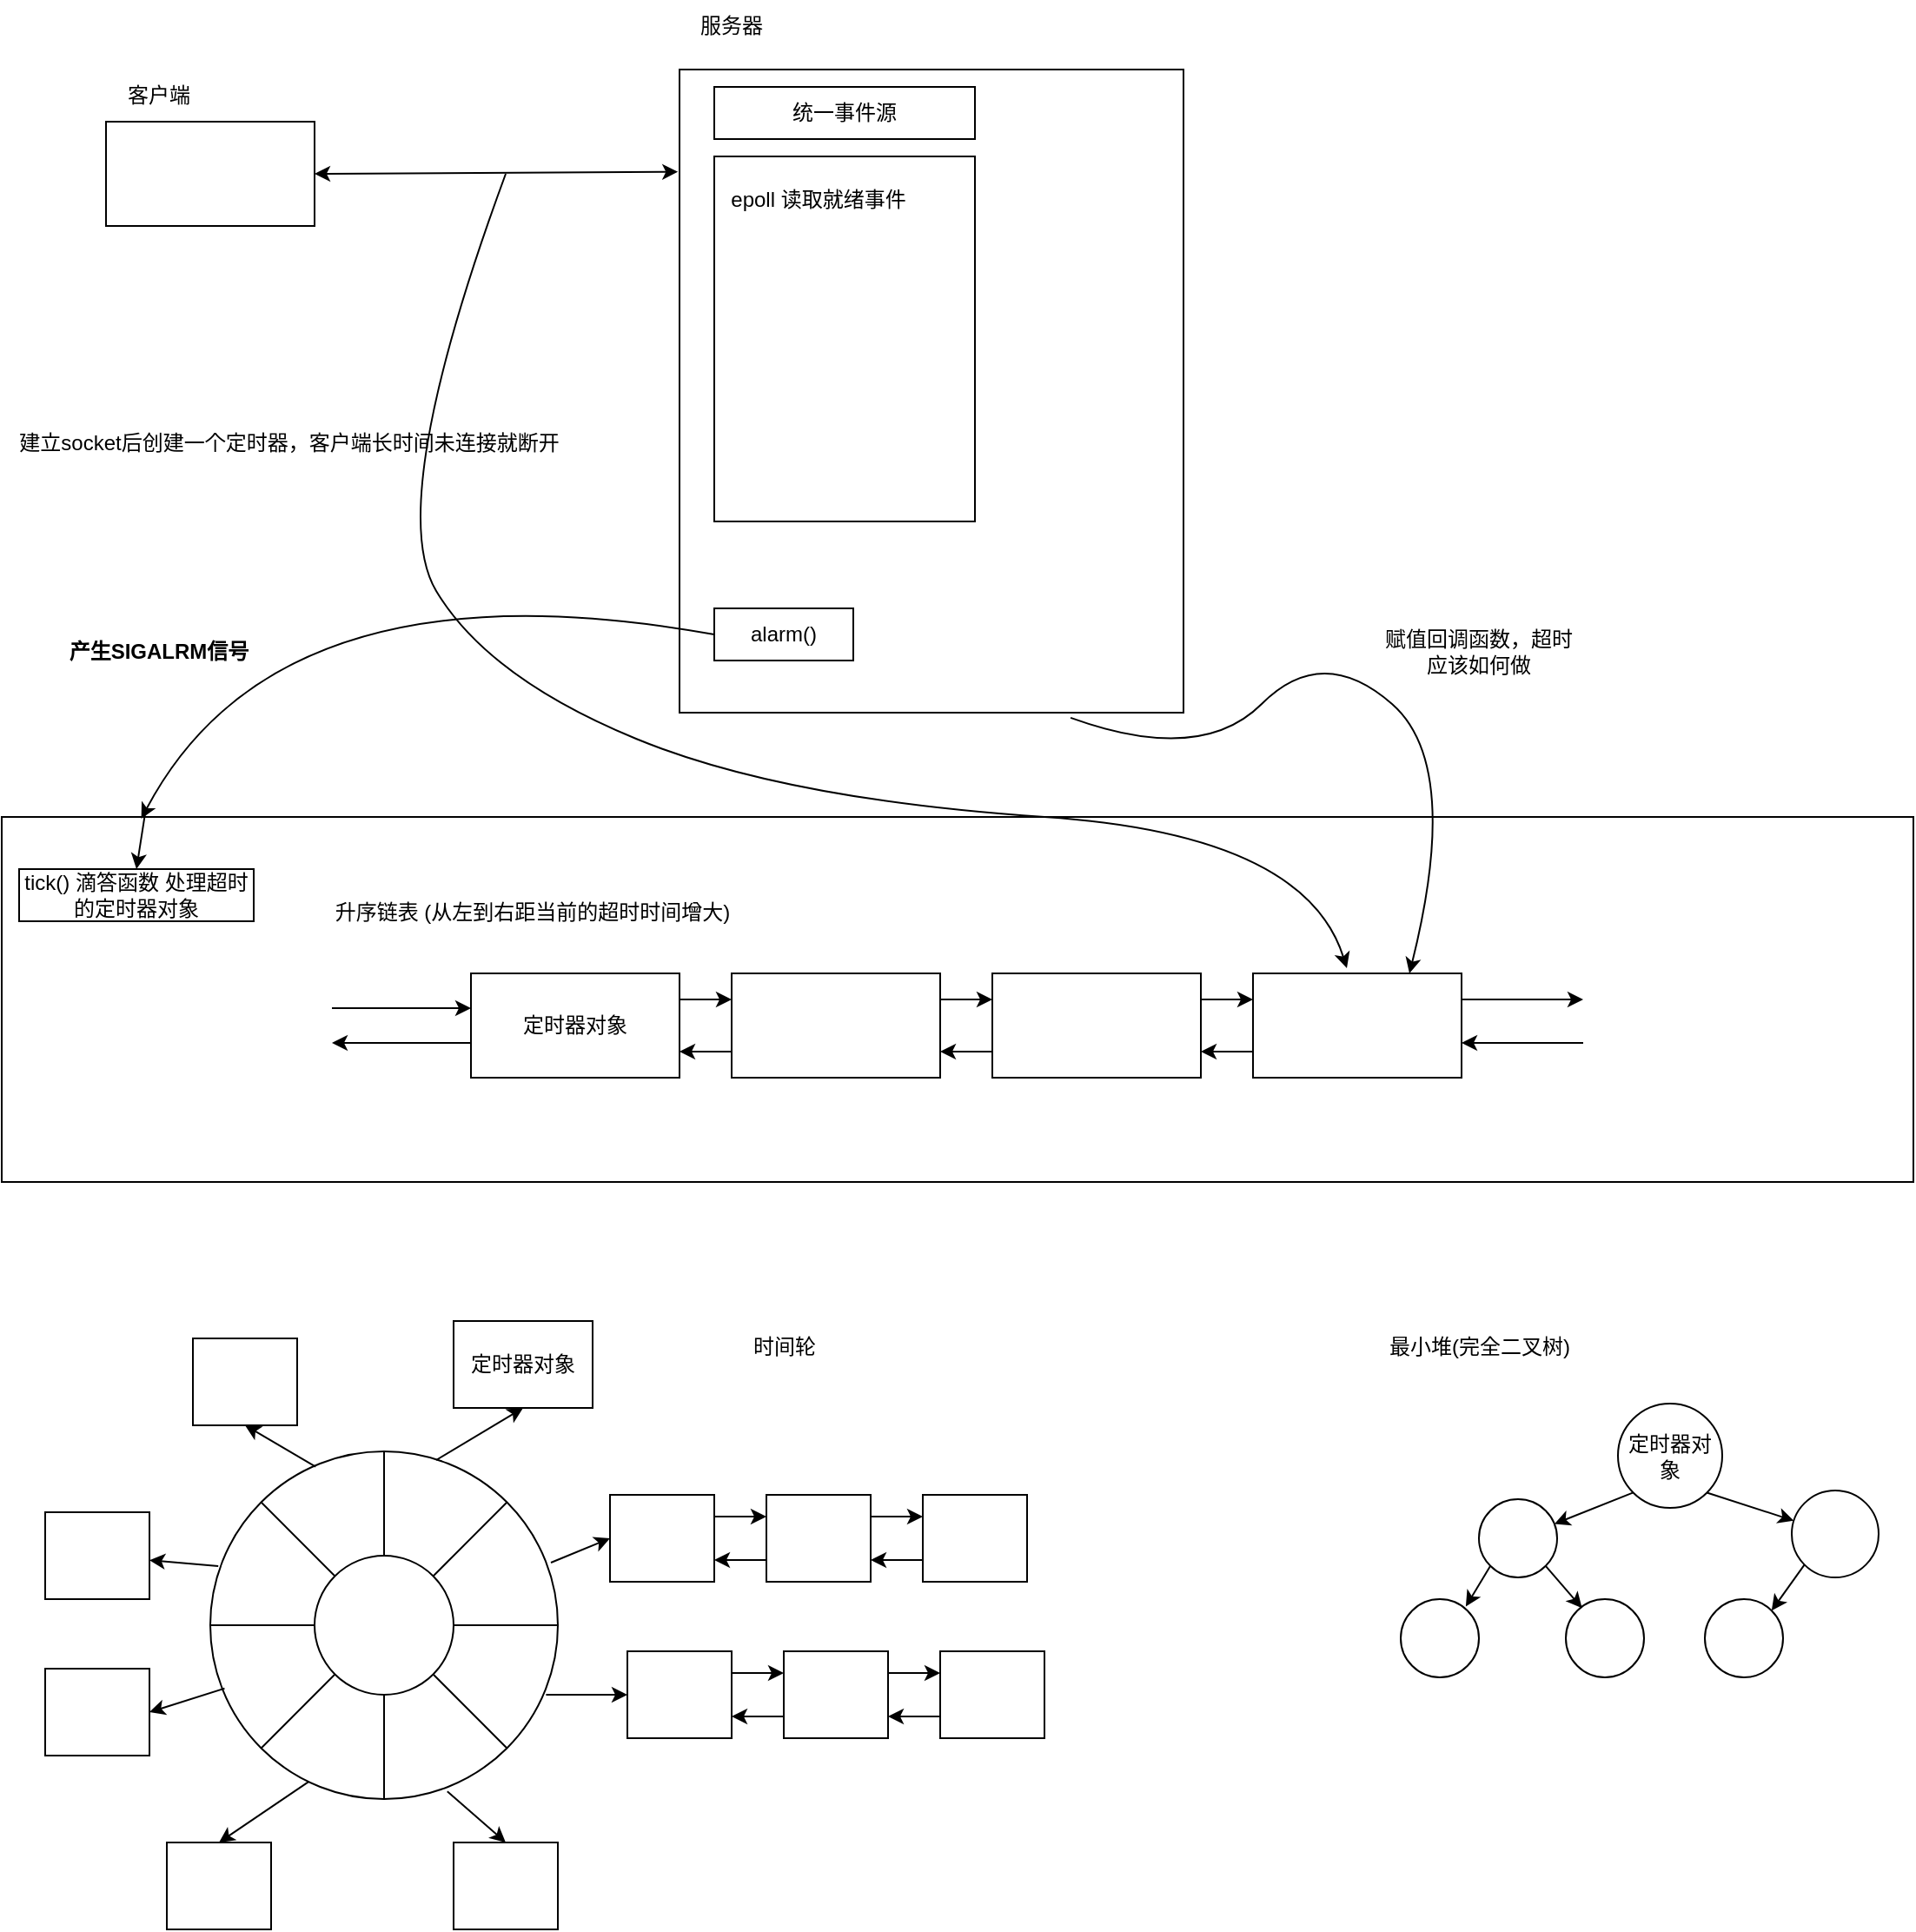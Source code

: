 <mxfile version="20.3.0" type="device"><diagram id="A2M85d3SetvxP7_FOgy7" name="第 1 页"><mxGraphModel dx="1662" dy="2034" grid="1" gridSize="10" guides="1" tooltips="1" connect="1" arrows="1" fold="1" page="1" pageScale="1" pageWidth="827" pageHeight="1169" math="0" shadow="0"><root><mxCell id="0"/><mxCell id="1" parent="0"/><mxCell id="obASjeC0mia2E1MT-0V2-42" value="" style="ellipse;whiteSpace=wrap;html=1;aspect=fixed;" parent="1" vertex="1"><mxGeometry x="190" y="385" width="200" height="200" as="geometry"/></mxCell><mxCell id="obASjeC0mia2E1MT-0V2-33" value="" style="rounded=0;whiteSpace=wrap;html=1;" parent="1" vertex="1"><mxGeometry x="70" y="20" width="1100" height="210" as="geometry"/></mxCell><mxCell id="obASjeC0mia2E1MT-0V2-1" value="" style="ellipse;whiteSpace=wrap;html=1;aspect=fixed;" parent="1" vertex="1"><mxGeometry x="250" y="445" width="80" height="80" as="geometry"/></mxCell><mxCell id="obASjeC0mia2E1MT-0V2-9" style="edgeStyle=orthogonalEdgeStyle;rounded=0;orthogonalLoop=1;jettySize=auto;html=1;exitX=1;exitY=0.25;exitDx=0;exitDy=0;entryX=0;entryY=0.25;entryDx=0;entryDy=0;" parent="1" source="obASjeC0mia2E1MT-0V2-2" target="obASjeC0mia2E1MT-0V2-3" edge="1"><mxGeometry relative="1" as="geometry"/></mxCell><mxCell id="obASjeC0mia2E1MT-0V2-2" value="定时器对象" style="rounded=0;whiteSpace=wrap;html=1;" parent="1" vertex="1"><mxGeometry x="340" y="110" width="120" height="60" as="geometry"/></mxCell><mxCell id="obASjeC0mia2E1MT-0V2-10" style="edgeStyle=orthogonalEdgeStyle;rounded=0;orthogonalLoop=1;jettySize=auto;html=1;exitX=0;exitY=0.75;exitDx=0;exitDy=0;entryX=1;entryY=0.75;entryDx=0;entryDy=0;" parent="1" source="obASjeC0mia2E1MT-0V2-3" target="obASjeC0mia2E1MT-0V2-2" edge="1"><mxGeometry relative="1" as="geometry"/></mxCell><mxCell id="obASjeC0mia2E1MT-0V2-11" style="edgeStyle=orthogonalEdgeStyle;rounded=0;orthogonalLoop=1;jettySize=auto;html=1;exitX=1;exitY=0.25;exitDx=0;exitDy=0;entryX=0;entryY=0.25;entryDx=0;entryDy=0;" parent="1" source="obASjeC0mia2E1MT-0V2-3" target="obASjeC0mia2E1MT-0V2-4" edge="1"><mxGeometry relative="1" as="geometry"/></mxCell><mxCell id="obASjeC0mia2E1MT-0V2-3" value="" style="rounded=0;whiteSpace=wrap;html=1;" parent="1" vertex="1"><mxGeometry x="490" y="110" width="120" height="60" as="geometry"/></mxCell><mxCell id="obASjeC0mia2E1MT-0V2-12" style="edgeStyle=orthogonalEdgeStyle;rounded=0;orthogonalLoop=1;jettySize=auto;html=1;exitX=0;exitY=0.75;exitDx=0;exitDy=0;entryX=1;entryY=0.75;entryDx=0;entryDy=0;" parent="1" source="obASjeC0mia2E1MT-0V2-4" target="obASjeC0mia2E1MT-0V2-3" edge="1"><mxGeometry relative="1" as="geometry"/></mxCell><mxCell id="obASjeC0mia2E1MT-0V2-13" style="edgeStyle=orthogonalEdgeStyle;rounded=0;orthogonalLoop=1;jettySize=auto;html=1;exitX=1;exitY=0.25;exitDx=0;exitDy=0;entryX=0;entryY=0.25;entryDx=0;entryDy=0;" parent="1" source="obASjeC0mia2E1MT-0V2-4" target="obASjeC0mia2E1MT-0V2-5" edge="1"><mxGeometry relative="1" as="geometry"/></mxCell><mxCell id="obASjeC0mia2E1MT-0V2-4" value="" style="rounded=0;whiteSpace=wrap;html=1;" parent="1" vertex="1"><mxGeometry x="640" y="110" width="120" height="60" as="geometry"/></mxCell><mxCell id="obASjeC0mia2E1MT-0V2-14" style="edgeStyle=orthogonalEdgeStyle;rounded=0;orthogonalLoop=1;jettySize=auto;html=1;exitX=0;exitY=0.75;exitDx=0;exitDy=0;entryX=1;entryY=0.75;entryDx=0;entryDy=0;" parent="1" source="obASjeC0mia2E1MT-0V2-5" target="obASjeC0mia2E1MT-0V2-4" edge="1"><mxGeometry relative="1" as="geometry"/></mxCell><mxCell id="obASjeC0mia2E1MT-0V2-15" style="edgeStyle=orthogonalEdgeStyle;rounded=0;orthogonalLoop=1;jettySize=auto;html=1;exitX=1;exitY=0.25;exitDx=0;exitDy=0;" parent="1" source="obASjeC0mia2E1MT-0V2-5" edge="1"><mxGeometry relative="1" as="geometry"><mxPoint x="980" y="125" as="targetPoint"/></mxGeometry></mxCell><mxCell id="obASjeC0mia2E1MT-0V2-5" value="" style="rounded=0;whiteSpace=wrap;html=1;" parent="1" vertex="1"><mxGeometry x="790" y="110" width="120" height="60" as="geometry"/></mxCell><mxCell id="obASjeC0mia2E1MT-0V2-6" value="升序链表 (从左到右距当前的超时时间增大)" style="text;html=1;align=center;verticalAlign=middle;resizable=0;points=[];autosize=1;strokeColor=none;fillColor=none;" parent="1" vertex="1"><mxGeometry x="250" y="60" width="250" height="30" as="geometry"/></mxCell><mxCell id="obASjeC0mia2E1MT-0V2-7" value="" style="endArrow=classic;html=1;rounded=0;" parent="1" edge="1"><mxGeometry width="50" height="50" relative="1" as="geometry"><mxPoint x="260" y="130" as="sourcePoint"/><mxPoint x="340" y="130" as="targetPoint"/></mxGeometry></mxCell><mxCell id="obASjeC0mia2E1MT-0V2-8" value="" style="endArrow=classic;html=1;rounded=0;" parent="1" edge="1"><mxGeometry width="50" height="50" relative="1" as="geometry"><mxPoint x="340" y="150" as="sourcePoint"/><mxPoint x="260" y="150" as="targetPoint"/></mxGeometry></mxCell><mxCell id="obASjeC0mia2E1MT-0V2-16" value="" style="endArrow=classic;html=1;rounded=0;" parent="1" edge="1"><mxGeometry width="50" height="50" relative="1" as="geometry"><mxPoint x="980" y="150" as="sourcePoint"/><mxPoint x="910" y="150" as="targetPoint"/></mxGeometry></mxCell><mxCell id="obASjeC0mia2E1MT-0V2-17" value="" style="rounded=0;whiteSpace=wrap;html=1;" parent="1" vertex="1"><mxGeometry x="460" y="-410" width="290" height="370" as="geometry"/></mxCell><mxCell id="obASjeC0mia2E1MT-0V2-19" value="服务器" style="text;html=1;strokeColor=none;fillColor=none;align=center;verticalAlign=middle;whiteSpace=wrap;rounded=0;" parent="1" vertex="1"><mxGeometry x="460" y="-450" width="60" height="30" as="geometry"/></mxCell><mxCell id="obASjeC0mia2E1MT-0V2-20" value="" style="rounded=0;whiteSpace=wrap;html=1;" parent="1" vertex="1"><mxGeometry x="130" y="-380" width="120" height="60" as="geometry"/></mxCell><mxCell id="obASjeC0mia2E1MT-0V2-23" value="客户端" style="text;html=1;align=center;verticalAlign=middle;resizable=0;points=[];autosize=1;strokeColor=none;fillColor=none;" parent="1" vertex="1"><mxGeometry x="130" y="-410" width="60" height="30" as="geometry"/></mxCell><mxCell id="obASjeC0mia2E1MT-0V2-25" value="" style="endArrow=classic;startArrow=classic;html=1;rounded=0;exitX=1;exitY=0.5;exitDx=0;exitDy=0;entryX=-0.003;entryY=0.159;entryDx=0;entryDy=0;entryPerimeter=0;" parent="1" source="obASjeC0mia2E1MT-0V2-20" target="obASjeC0mia2E1MT-0V2-17" edge="1"><mxGeometry width="50" height="50" relative="1" as="geometry"><mxPoint x="360" y="-290" as="sourcePoint"/><mxPoint x="410" y="-340" as="targetPoint"/></mxGeometry></mxCell><mxCell id="obASjeC0mia2E1MT-0V2-26" value="" style="curved=1;endArrow=classic;html=1;rounded=0;entryX=0.45;entryY=-0.05;entryDx=0;entryDy=0;entryPerimeter=0;" parent="1" target="obASjeC0mia2E1MT-0V2-5" edge="1"><mxGeometry width="50" height="50" relative="1" as="geometry"><mxPoint x="360" y="-350" as="sourcePoint"/><mxPoint x="280" y="-140" as="targetPoint"/><Array as="points"><mxPoint x="290" y="-160"/><mxPoint x="350" y="-60"/><mxPoint x="520" y="10"/><mxPoint x="820" y="30"/></Array></mxGeometry></mxCell><mxCell id="obASjeC0mia2E1MT-0V2-27" value="建立socket后创建一个定时器，客户端长时间未连接就断开" style="text;html=1;align=center;verticalAlign=middle;resizable=0;points=[];autosize=1;strokeColor=none;fillColor=none;" parent="1" vertex="1"><mxGeometry x="70" y="-210" width="330" height="30" as="geometry"/></mxCell><mxCell id="obASjeC0mia2E1MT-0V2-30" value="" style="curved=1;endArrow=classic;html=1;rounded=0;exitX=0.776;exitY=1.008;exitDx=0;exitDy=0;exitPerimeter=0;entryX=0.75;entryY=0;entryDx=0;entryDy=0;" parent="1" source="obASjeC0mia2E1MT-0V2-17" target="obASjeC0mia2E1MT-0V2-5" edge="1"><mxGeometry width="50" height="50" relative="1" as="geometry"><mxPoint x="990" y="-140" as="sourcePoint"/><mxPoint x="1040" y="-190" as="targetPoint"/><Array as="points"><mxPoint x="760" y="-10"/><mxPoint x="830" y="-80"/><mxPoint x="910" y="-10"/></Array></mxGeometry></mxCell><mxCell id="obASjeC0mia2E1MT-0V2-31" value="赋值回调函数，超时应该如何做" style="text;html=1;strokeColor=none;fillColor=none;align=center;verticalAlign=middle;whiteSpace=wrap;rounded=0;" parent="1" vertex="1"><mxGeometry x="860" y="-90" width="120" height="30" as="geometry"/></mxCell><mxCell id="obASjeC0mia2E1MT-0V2-32" value="alarm()" style="rounded=0;whiteSpace=wrap;html=1;" parent="1" vertex="1"><mxGeometry x="480" y="-100" width="80" height="30" as="geometry"/></mxCell><mxCell id="obASjeC0mia2E1MT-0V2-34" value="" style="curved=1;endArrow=classic;html=1;rounded=0;exitX=0;exitY=0.5;exitDx=0;exitDy=0;entryX=0.073;entryY=0.005;entryDx=0;entryDy=0;entryPerimeter=0;" parent="1" source="obASjeC0mia2E1MT-0V2-32" target="obASjeC0mia2E1MT-0V2-33" edge="1"><mxGeometry width="50" height="50" relative="1" as="geometry"><mxPoint x="140" y="-70" as="sourcePoint"/><mxPoint x="60" y="-60" as="targetPoint"/><Array as="points"><mxPoint x="230" y="-130"/></Array></mxGeometry></mxCell><mxCell id="obASjeC0mia2E1MT-0V2-35" value="&lt;b&gt;产生SIGALRM信号&lt;/b&gt;" style="text;html=1;align=center;verticalAlign=middle;resizable=0;points=[];autosize=1;strokeColor=none;fillColor=none;" parent="1" vertex="1"><mxGeometry x="95" y="-90" width="130" height="30" as="geometry"/></mxCell><mxCell id="obASjeC0mia2E1MT-0V2-37" value="tick() 滴答函数 处理超时的定时器对象" style="rounded=0;whiteSpace=wrap;html=1;" parent="1" vertex="1"><mxGeometry x="80" y="50" width="135" height="30" as="geometry"/></mxCell><mxCell id="obASjeC0mia2E1MT-0V2-38" value="" style="endArrow=classic;html=1;rounded=0;entryX=0.5;entryY=0;entryDx=0;entryDy=0;exitX=0.075;exitY=-0.01;exitDx=0;exitDy=0;exitPerimeter=0;" parent="1" source="obASjeC0mia2E1MT-0V2-33" target="obASjeC0mia2E1MT-0V2-37" edge="1"><mxGeometry width="50" height="50" relative="1" as="geometry"><mxPoint x="-10" y="40" as="sourcePoint"/><mxPoint x="40" y="-10" as="targetPoint"/></mxGeometry></mxCell><mxCell id="obASjeC0mia2E1MT-0V2-39" value="" style="rounded=0;whiteSpace=wrap;html=1;" parent="1" vertex="1"><mxGeometry x="480" y="-360" width="150" height="210" as="geometry"/></mxCell><mxCell id="obASjeC0mia2E1MT-0V2-40" value="epoll 读取就绪事件" style="text;html=1;strokeColor=none;fillColor=none;align=center;verticalAlign=middle;whiteSpace=wrap;rounded=0;" parent="1" vertex="1"><mxGeometry x="480" y="-350" width="120" height="30" as="geometry"/></mxCell><mxCell id="obASjeC0mia2E1MT-0V2-41" value="统一事件源" style="rounded=0;whiteSpace=wrap;html=1;" parent="1" vertex="1"><mxGeometry x="480" y="-400" width="150" height="30" as="geometry"/></mxCell><mxCell id="obASjeC0mia2E1MT-0V2-43" value="" style="endArrow=none;html=1;rounded=0;exitX=0.5;exitY=0;exitDx=0;exitDy=0;entryX=0.5;entryY=0;entryDx=0;entryDy=0;" parent="1" source="obASjeC0mia2E1MT-0V2-1" target="obASjeC0mia2E1MT-0V2-42" edge="1"><mxGeometry width="50" height="50" relative="1" as="geometry"><mxPoint x="260" y="370" as="sourcePoint"/><mxPoint x="310" y="320" as="targetPoint"/></mxGeometry></mxCell><mxCell id="obASjeC0mia2E1MT-0V2-44" value="" style="endArrow=none;html=1;rounded=0;exitX=1;exitY=0;exitDx=0;exitDy=0;entryX=1;entryY=0;entryDx=0;entryDy=0;" parent="1" source="obASjeC0mia2E1MT-0V2-1" target="obASjeC0mia2E1MT-0V2-42" edge="1"><mxGeometry width="50" height="50" relative="1" as="geometry"><mxPoint x="300" y="455" as="sourcePoint"/><mxPoint x="300" y="395" as="targetPoint"/></mxGeometry></mxCell><mxCell id="obASjeC0mia2E1MT-0V2-45" value="" style="endArrow=none;html=1;rounded=0;exitX=1;exitY=0.5;exitDx=0;exitDy=0;entryX=1;entryY=0.5;entryDx=0;entryDy=0;" parent="1" source="obASjeC0mia2E1MT-0V2-1" target="obASjeC0mia2E1MT-0V2-42" edge="1"><mxGeometry width="50" height="50" relative="1" as="geometry"><mxPoint x="310" y="465" as="sourcePoint"/><mxPoint x="310" y="405" as="targetPoint"/></mxGeometry></mxCell><mxCell id="obASjeC0mia2E1MT-0V2-46" value="" style="endArrow=none;html=1;rounded=0;exitX=1;exitY=1;exitDx=0;exitDy=0;entryX=1;entryY=1;entryDx=0;entryDy=0;" parent="1" source="obASjeC0mia2E1MT-0V2-1" target="obASjeC0mia2E1MT-0V2-42" edge="1"><mxGeometry width="50" height="50" relative="1" as="geometry"><mxPoint x="320" y="475" as="sourcePoint"/><mxPoint x="320" y="415" as="targetPoint"/></mxGeometry></mxCell><mxCell id="obASjeC0mia2E1MT-0V2-47" value="" style="endArrow=none;html=1;rounded=0;exitX=0.5;exitY=1;exitDx=0;exitDy=0;entryX=0.5;entryY=1;entryDx=0;entryDy=0;" parent="1" source="obASjeC0mia2E1MT-0V2-1" target="obASjeC0mia2E1MT-0V2-42" edge="1"><mxGeometry width="50" height="50" relative="1" as="geometry"><mxPoint x="330" y="485" as="sourcePoint"/><mxPoint x="330" y="425" as="targetPoint"/></mxGeometry></mxCell><mxCell id="obASjeC0mia2E1MT-0V2-48" value="" style="endArrow=none;html=1;rounded=0;exitX=0;exitY=1;exitDx=0;exitDy=0;entryX=0;entryY=1;entryDx=0;entryDy=0;" parent="1" source="obASjeC0mia2E1MT-0V2-42" target="obASjeC0mia2E1MT-0V2-1" edge="1"><mxGeometry width="50" height="50" relative="1" as="geometry"><mxPoint x="340" y="495" as="sourcePoint"/><mxPoint x="340" y="435" as="targetPoint"/></mxGeometry></mxCell><mxCell id="obASjeC0mia2E1MT-0V2-49" value="" style="endArrow=none;html=1;rounded=0;entryX=0;entryY=0.5;entryDx=0;entryDy=0;" parent="1" source="obASjeC0mia2E1MT-0V2-42" target="obASjeC0mia2E1MT-0V2-1" edge="1"><mxGeometry width="50" height="50" relative="1" as="geometry"><mxPoint x="350" y="505" as="sourcePoint"/><mxPoint x="350" y="445" as="targetPoint"/></mxGeometry></mxCell><mxCell id="obASjeC0mia2E1MT-0V2-50" value="" style="endArrow=none;html=1;rounded=0;entryX=0;entryY=0;entryDx=0;entryDy=0;" parent="1" source="obASjeC0mia2E1MT-0V2-42" target="obASjeC0mia2E1MT-0V2-1" edge="1"><mxGeometry width="50" height="50" relative="1" as="geometry"><mxPoint x="360" y="515" as="sourcePoint"/><mxPoint x="360" y="455" as="targetPoint"/></mxGeometry></mxCell><mxCell id="obASjeC0mia2E1MT-0V2-56" style="edgeStyle=orthogonalEdgeStyle;rounded=0;orthogonalLoop=1;jettySize=auto;html=1;exitX=1;exitY=0.25;exitDx=0;exitDy=0;entryX=0;entryY=0.25;entryDx=0;entryDy=0;" parent="1" source="obASjeC0mia2E1MT-0V2-52" target="obASjeC0mia2E1MT-0V2-54" edge="1"><mxGeometry relative="1" as="geometry"/></mxCell><mxCell id="obASjeC0mia2E1MT-0V2-52" value="" style="rounded=0;whiteSpace=wrap;html=1;" parent="1" vertex="1"><mxGeometry x="420" y="410" width="60" height="50" as="geometry"/></mxCell><mxCell id="obASjeC0mia2E1MT-0V2-53" value="" style="endArrow=classic;html=1;rounded=0;exitX=0.98;exitY=0.32;exitDx=0;exitDy=0;exitPerimeter=0;entryX=0;entryY=0.5;entryDx=0;entryDy=0;" parent="1" source="obASjeC0mia2E1MT-0V2-42" target="obASjeC0mia2E1MT-0V2-52" edge="1"><mxGeometry width="50" height="50" relative="1" as="geometry"><mxPoint x="360" y="390" as="sourcePoint"/><mxPoint x="410" y="340" as="targetPoint"/></mxGeometry></mxCell><mxCell id="obASjeC0mia2E1MT-0V2-57" style="edgeStyle=orthogonalEdgeStyle;rounded=0;orthogonalLoop=1;jettySize=auto;html=1;exitX=1;exitY=0.25;exitDx=0;exitDy=0;entryX=0;entryY=0.25;entryDx=0;entryDy=0;" parent="1" source="obASjeC0mia2E1MT-0V2-54" target="obASjeC0mia2E1MT-0V2-55" edge="1"><mxGeometry relative="1" as="geometry"/></mxCell><mxCell id="obASjeC0mia2E1MT-0V2-59" style="edgeStyle=orthogonalEdgeStyle;rounded=0;orthogonalLoop=1;jettySize=auto;html=1;exitX=0;exitY=0.75;exitDx=0;exitDy=0;entryX=1;entryY=0.75;entryDx=0;entryDy=0;" parent="1" source="obASjeC0mia2E1MT-0V2-54" target="obASjeC0mia2E1MT-0V2-52" edge="1"><mxGeometry relative="1" as="geometry"/></mxCell><mxCell id="obASjeC0mia2E1MT-0V2-54" value="" style="rounded=0;whiteSpace=wrap;html=1;" parent="1" vertex="1"><mxGeometry x="510" y="410" width="60" height="50" as="geometry"/></mxCell><mxCell id="obASjeC0mia2E1MT-0V2-58" style="edgeStyle=orthogonalEdgeStyle;rounded=0;orthogonalLoop=1;jettySize=auto;html=1;exitX=0;exitY=0.75;exitDx=0;exitDy=0;entryX=1;entryY=0.75;entryDx=0;entryDy=0;" parent="1" source="obASjeC0mia2E1MT-0V2-55" target="obASjeC0mia2E1MT-0V2-54" edge="1"><mxGeometry relative="1" as="geometry"/></mxCell><mxCell id="obASjeC0mia2E1MT-0V2-55" value="" style="rounded=0;whiteSpace=wrap;html=1;" parent="1" vertex="1"><mxGeometry x="600" y="410" width="60" height="50" as="geometry"/></mxCell><mxCell id="obASjeC0mia2E1MT-0V2-60" style="edgeStyle=orthogonalEdgeStyle;rounded=0;orthogonalLoop=1;jettySize=auto;html=1;exitX=1;exitY=0.25;exitDx=0;exitDy=0;entryX=0;entryY=0.25;entryDx=0;entryDy=0;" parent="1" source="obASjeC0mia2E1MT-0V2-61" target="obASjeC0mia2E1MT-0V2-64" edge="1"><mxGeometry relative="1" as="geometry"/></mxCell><mxCell id="obASjeC0mia2E1MT-0V2-61" value="" style="rounded=0;whiteSpace=wrap;html=1;" parent="1" vertex="1"><mxGeometry x="430" y="500" width="60" height="50" as="geometry"/></mxCell><mxCell id="obASjeC0mia2E1MT-0V2-62" style="edgeStyle=orthogonalEdgeStyle;rounded=0;orthogonalLoop=1;jettySize=auto;html=1;exitX=1;exitY=0.25;exitDx=0;exitDy=0;entryX=0;entryY=0.25;entryDx=0;entryDy=0;" parent="1" source="obASjeC0mia2E1MT-0V2-64" target="obASjeC0mia2E1MT-0V2-66" edge="1"><mxGeometry relative="1" as="geometry"/></mxCell><mxCell id="obASjeC0mia2E1MT-0V2-63" style="edgeStyle=orthogonalEdgeStyle;rounded=0;orthogonalLoop=1;jettySize=auto;html=1;exitX=0;exitY=0.75;exitDx=0;exitDy=0;entryX=1;entryY=0.75;entryDx=0;entryDy=0;" parent="1" source="obASjeC0mia2E1MT-0V2-64" target="obASjeC0mia2E1MT-0V2-61" edge="1"><mxGeometry relative="1" as="geometry"/></mxCell><mxCell id="obASjeC0mia2E1MT-0V2-64" value="" style="rounded=0;whiteSpace=wrap;html=1;" parent="1" vertex="1"><mxGeometry x="520" y="500" width="60" height="50" as="geometry"/></mxCell><mxCell id="obASjeC0mia2E1MT-0V2-65" style="edgeStyle=orthogonalEdgeStyle;rounded=0;orthogonalLoop=1;jettySize=auto;html=1;exitX=0;exitY=0.75;exitDx=0;exitDy=0;entryX=1;entryY=0.75;entryDx=0;entryDy=0;" parent="1" source="obASjeC0mia2E1MT-0V2-66" target="obASjeC0mia2E1MT-0V2-64" edge="1"><mxGeometry relative="1" as="geometry"/></mxCell><mxCell id="obASjeC0mia2E1MT-0V2-66" value="" style="rounded=0;whiteSpace=wrap;html=1;" parent="1" vertex="1"><mxGeometry x="610" y="500" width="60" height="50" as="geometry"/></mxCell><mxCell id="obASjeC0mia2E1MT-0V2-67" value="" style="endArrow=classic;html=1;rounded=0;entryX=0;entryY=0.5;entryDx=0;entryDy=0;exitX=0.966;exitY=0.7;exitDx=0;exitDy=0;exitPerimeter=0;" parent="1" source="obASjeC0mia2E1MT-0V2-42" target="obASjeC0mia2E1MT-0V2-61" edge="1"><mxGeometry width="50" height="50" relative="1" as="geometry"><mxPoint x="390" y="610" as="sourcePoint"/><mxPoint x="440" y="560" as="targetPoint"/></mxGeometry></mxCell><mxCell id="obASjeC0mia2E1MT-0V2-68" value="定时器对象" style="rounded=0;whiteSpace=wrap;html=1;" parent="1" vertex="1"><mxGeometry x="330" y="310" width="80" height="50" as="geometry"/></mxCell><mxCell id="obASjeC0mia2E1MT-0V2-69" value="" style="rounded=0;whiteSpace=wrap;html=1;" parent="1" vertex="1"><mxGeometry x="180" y="320" width="60" height="50" as="geometry"/></mxCell><mxCell id="obASjeC0mia2E1MT-0V2-70" value="" style="rounded=0;whiteSpace=wrap;html=1;" parent="1" vertex="1"><mxGeometry x="95" y="420" width="60" height="50" as="geometry"/></mxCell><mxCell id="obASjeC0mia2E1MT-0V2-71" value="" style="rounded=0;whiteSpace=wrap;html=1;" parent="1" vertex="1"><mxGeometry x="95" y="510" width="60" height="50" as="geometry"/></mxCell><mxCell id="obASjeC0mia2E1MT-0V2-72" value="" style="rounded=0;whiteSpace=wrap;html=1;" parent="1" vertex="1"><mxGeometry x="165" y="610" width="60" height="50" as="geometry"/></mxCell><mxCell id="obASjeC0mia2E1MT-0V2-73" value="" style="rounded=0;whiteSpace=wrap;html=1;" parent="1" vertex="1"><mxGeometry x="330" y="610" width="60" height="50" as="geometry"/></mxCell><mxCell id="obASjeC0mia2E1MT-0V2-75" value="" style="endArrow=classic;html=1;rounded=0;exitX=0.65;exitY=0.025;exitDx=0;exitDy=0;exitPerimeter=0;entryX=0.5;entryY=1;entryDx=0;entryDy=0;" parent="1" source="obASjeC0mia2E1MT-0V2-42" target="obASjeC0mia2E1MT-0V2-68" edge="1"><mxGeometry width="50" height="50" relative="1" as="geometry"><mxPoint x="250" y="360" as="sourcePoint"/><mxPoint x="300" y="310" as="targetPoint"/></mxGeometry></mxCell><mxCell id="obASjeC0mia2E1MT-0V2-76" value="" style="endArrow=classic;html=1;rounded=0;exitX=0.303;exitY=0.044;exitDx=0;exitDy=0;exitPerimeter=0;entryX=0.5;entryY=1;entryDx=0;entryDy=0;" parent="1" source="obASjeC0mia2E1MT-0V2-42" target="obASjeC0mia2E1MT-0V2-69" edge="1"><mxGeometry width="50" height="50" relative="1" as="geometry"><mxPoint x="130" y="410" as="sourcePoint"/><mxPoint x="180" y="360" as="targetPoint"/></mxGeometry></mxCell><mxCell id="obASjeC0mia2E1MT-0V2-77" value="" style="endArrow=classic;html=1;rounded=0;exitX=0.023;exitY=0.33;exitDx=0;exitDy=0;exitPerimeter=0;" parent="1" source="obASjeC0mia2E1MT-0V2-42" target="obASjeC0mia2E1MT-0V2-70" edge="1"><mxGeometry width="50" height="50" relative="1" as="geometry"><mxPoint x="190" y="450" as="sourcePoint"/><mxPoint x="90" y="360" as="targetPoint"/></mxGeometry></mxCell><mxCell id="obASjeC0mia2E1MT-0V2-78" value="" style="endArrow=classic;html=1;rounded=0;exitX=0.041;exitY=0.682;exitDx=0;exitDy=0;exitPerimeter=0;entryX=1;entryY=0.5;entryDx=0;entryDy=0;" parent="1" source="obASjeC0mia2E1MT-0V2-42" target="obASjeC0mia2E1MT-0V2-71" edge="1"><mxGeometry width="50" height="50" relative="1" as="geometry"><mxPoint x="10" y="610" as="sourcePoint"/><mxPoint x="60" y="560" as="targetPoint"/></mxGeometry></mxCell><mxCell id="obASjeC0mia2E1MT-0V2-79" value="" style="endArrow=classic;html=1;rounded=0;exitX=0.282;exitY=0.951;exitDx=0;exitDy=0;exitPerimeter=0;entryX=0.5;entryY=0;entryDx=0;entryDy=0;" parent="1" source="obASjeC0mia2E1MT-0V2-42" target="obASjeC0mia2E1MT-0V2-72" edge="1"><mxGeometry width="50" height="50" relative="1" as="geometry"><mxPoint x="150" y="620" as="sourcePoint"/><mxPoint x="200" y="570" as="targetPoint"/></mxGeometry></mxCell><mxCell id="obASjeC0mia2E1MT-0V2-80" value="" style="endArrow=classic;html=1;rounded=0;exitX=0.682;exitY=0.978;exitDx=0;exitDy=0;exitPerimeter=0;entryX=0.5;entryY=0;entryDx=0;entryDy=0;" parent="1" source="obASjeC0mia2E1MT-0V2-42" target="obASjeC0mia2E1MT-0V2-73" edge="1"><mxGeometry width="50" height="50" relative="1" as="geometry"><mxPoint x="450" y="620" as="sourcePoint"/><mxPoint x="500" y="570" as="targetPoint"/></mxGeometry></mxCell><mxCell id="obASjeC0mia2E1MT-0V2-81" value="定时器对象" style="ellipse;whiteSpace=wrap;html=1;aspect=fixed;" parent="1" vertex="1"><mxGeometry x="1000" y="357.5" width="60" height="60" as="geometry"/></mxCell><mxCell id="obASjeC0mia2E1MT-0V2-82" value="" style="ellipse;whiteSpace=wrap;html=1;aspect=fixed;" parent="1" vertex="1"><mxGeometry x="920" y="412.5" width="45" height="45" as="geometry"/></mxCell><mxCell id="obASjeC0mia2E1MT-0V2-83" value="" style="ellipse;whiteSpace=wrap;html=1;aspect=fixed;" parent="1" vertex="1"><mxGeometry x="1100" y="407.5" width="50" height="50" as="geometry"/></mxCell><mxCell id="obASjeC0mia2E1MT-0V2-84" value="" style="ellipse;whiteSpace=wrap;html=1;aspect=fixed;" parent="1" vertex="1"><mxGeometry x="875" y="470" width="45" height="45" as="geometry"/></mxCell><mxCell id="obASjeC0mia2E1MT-0V2-85" value="" style="ellipse;whiteSpace=wrap;html=1;aspect=fixed;" parent="1" vertex="1"><mxGeometry x="1050" y="470" width="45" height="45" as="geometry"/></mxCell><mxCell id="obASjeC0mia2E1MT-0V2-86" value="" style="ellipse;whiteSpace=wrap;html=1;aspect=fixed;" parent="1" vertex="1"><mxGeometry x="970" y="470" width="45" height="45" as="geometry"/></mxCell><mxCell id="obASjeC0mia2E1MT-0V2-88" value="" style="endArrow=classic;html=1;rounded=0;exitX=0;exitY=1;exitDx=0;exitDy=0;" parent="1" source="obASjeC0mia2E1MT-0V2-81" target="obASjeC0mia2E1MT-0V2-82" edge="1"><mxGeometry width="50" height="50" relative="1" as="geometry"><mxPoint x="900" y="380" as="sourcePoint"/><mxPoint x="950" y="330" as="targetPoint"/></mxGeometry></mxCell><mxCell id="obASjeC0mia2E1MT-0V2-90" value="" style="endArrow=classic;html=1;rounded=0;exitX=1;exitY=1;exitDx=0;exitDy=0;" parent="1" source="obASjeC0mia2E1MT-0V2-81" target="obASjeC0mia2E1MT-0V2-83" edge="1"><mxGeometry width="50" height="50" relative="1" as="geometry"><mxPoint x="1160" y="370" as="sourcePoint"/><mxPoint x="1210" y="320" as="targetPoint"/></mxGeometry></mxCell><mxCell id="obASjeC0mia2E1MT-0V2-91" value="" style="endArrow=classic;html=1;rounded=0;exitX=0;exitY=1;exitDx=0;exitDy=0;entryX=0.832;entryY=0.095;entryDx=0;entryDy=0;entryPerimeter=0;" parent="1" source="obASjeC0mia2E1MT-0V2-82" target="obASjeC0mia2E1MT-0V2-84" edge="1"><mxGeometry width="50" height="50" relative="1" as="geometry"><mxPoint x="790" y="390" as="sourcePoint"/><mxPoint x="840" y="340" as="targetPoint"/></mxGeometry></mxCell><mxCell id="obASjeC0mia2E1MT-0V2-92" value="" style="endArrow=classic;html=1;rounded=0;entryX=0.207;entryY=0.113;entryDx=0;entryDy=0;entryPerimeter=0;exitX=1;exitY=1;exitDx=0;exitDy=0;" parent="1" source="obASjeC0mia2E1MT-0V2-82" target="obASjeC0mia2E1MT-0V2-86" edge="1"><mxGeometry width="50" height="50" relative="1" as="geometry"><mxPoint x="910" y="540" as="sourcePoint"/><mxPoint x="960" y="490" as="targetPoint"/></mxGeometry></mxCell><mxCell id="obASjeC0mia2E1MT-0V2-94" value="" style="endArrow=classic;html=1;rounded=0;exitX=0;exitY=1;exitDx=0;exitDy=0;entryX=1;entryY=0;entryDx=0;entryDy=0;" parent="1" source="obASjeC0mia2E1MT-0V2-83" target="obASjeC0mia2E1MT-0V2-85" edge="1"><mxGeometry width="50" height="50" relative="1" as="geometry"><mxPoint x="1010" y="490" as="sourcePoint"/><mxPoint x="1060" y="440" as="targetPoint"/></mxGeometry></mxCell><mxCell id="obASjeC0mia2E1MT-0V2-95" value="最小堆(完全二叉树)" style="text;html=1;align=center;verticalAlign=middle;resizable=0;points=[];autosize=1;strokeColor=none;fillColor=none;" parent="1" vertex="1"><mxGeometry x="855" y="310" width="130" height="30" as="geometry"/></mxCell><mxCell id="obASjeC0mia2E1MT-0V2-96" value="时间轮" style="text;html=1;align=center;verticalAlign=middle;resizable=0;points=[];autosize=1;strokeColor=none;fillColor=none;" parent="1" vertex="1"><mxGeometry x="490" y="310" width="60" height="30" as="geometry"/></mxCell></root></mxGraphModel></diagram></mxfile>